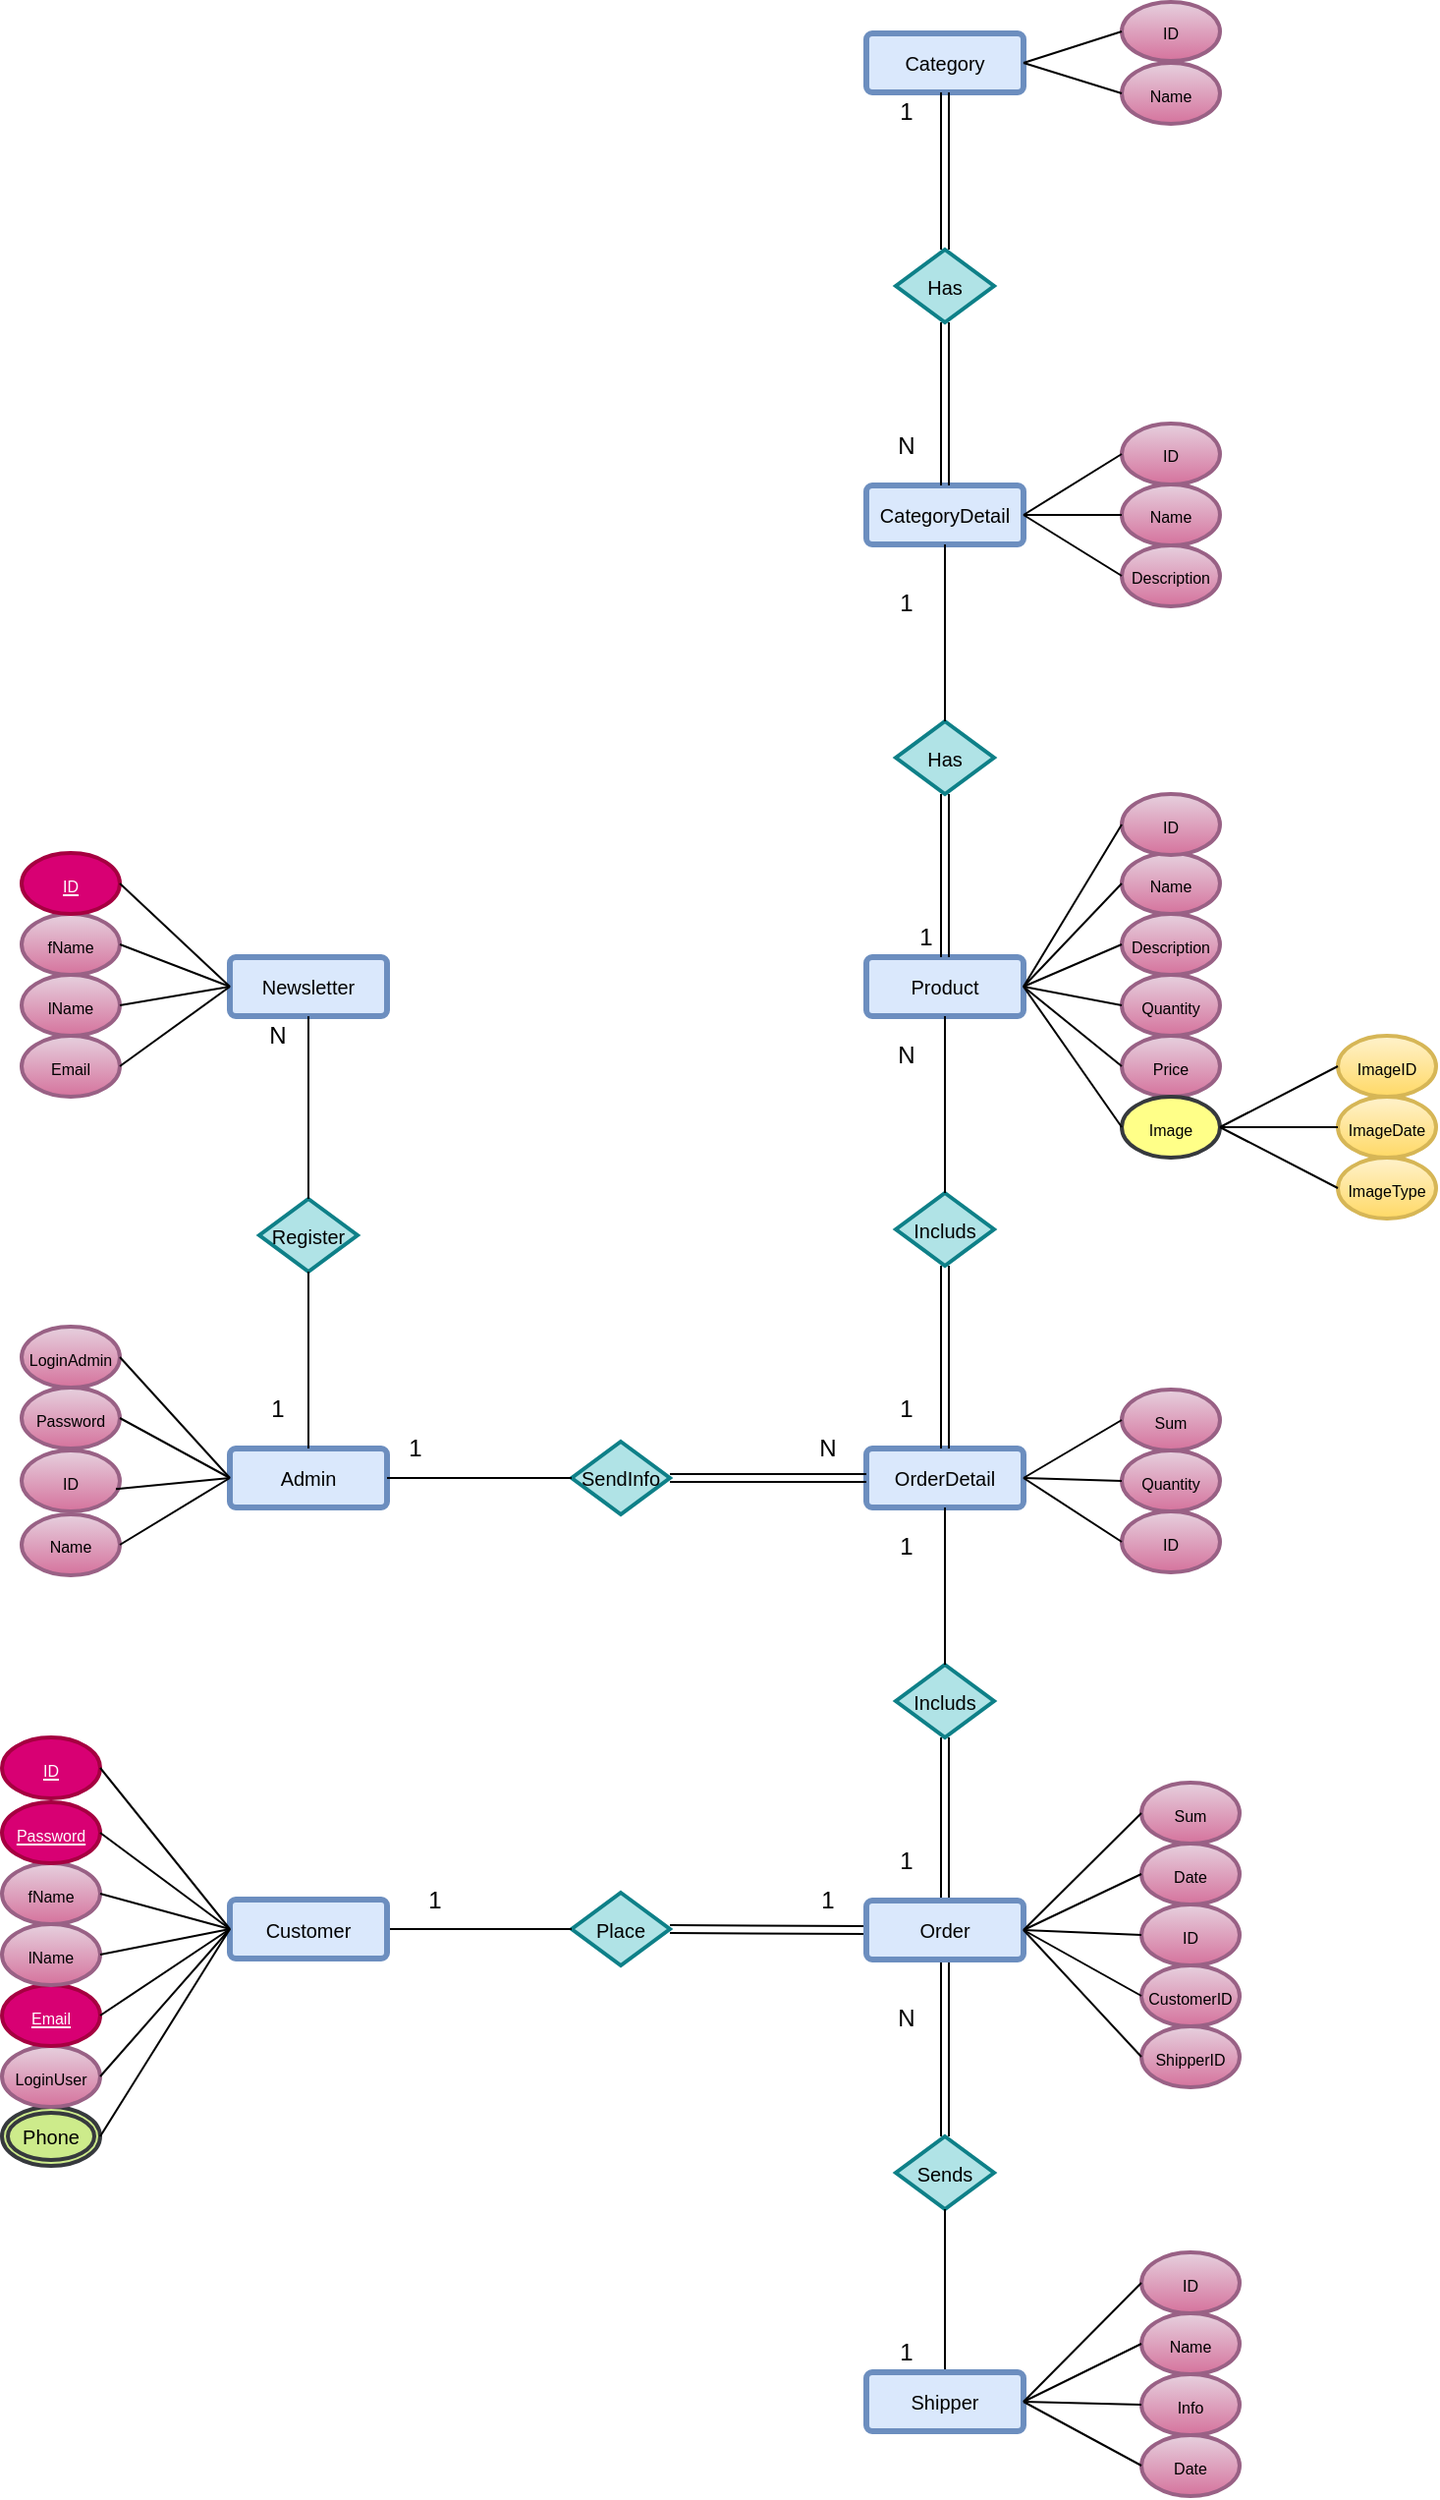 <mxfile version="16.6.3" type="github">
  <diagram id="JLRwizd0aiW14icNrgI5" name="Page-1">
    <mxGraphModel dx="5076" dy="2709" grid="1" gridSize="10" guides="1" tooltips="1" connect="1" arrows="1" fold="1" page="1" pageScale="1" pageWidth="827" pageHeight="1169" math="0" shadow="0">
      <root>
        <mxCell id="0" />
        <mxCell id="1" parent="0" />
        <mxCell id="Sv-xLWwoJivy7uen40IY-1" value="&lt;font style=&quot;font-size: 10px&quot;&gt;CategoryDetail&lt;/font&gt;" style="rounded=1;arcSize=10;whiteSpace=wrap;html=1;align=center;strokeWidth=3;fillColor=#dae8fc;strokeColor=#6c8ebf;" vertex="1" parent="1">
          <mxGeometry x="-1360" y="-520" width="80" height="30" as="geometry" />
        </mxCell>
        <mxCell id="Sv-xLWwoJivy7uen40IY-2" value="&lt;font style=&quot;font-size: 10px&quot;&gt;Includs&lt;/font&gt;" style="rhombus;whiteSpace=wrap;html=1;strokeWidth=2;fillColor=#b0e3e6;strokeColor=#0e8088;" vertex="1" parent="1">
          <mxGeometry x="-1345" y="-160" width="50" height="37" as="geometry" />
        </mxCell>
        <mxCell id="Sv-xLWwoJivy7uen40IY-3" value="&lt;font style=&quot;font-size: 10px&quot;&gt;Has&lt;/font&gt;" style="rhombus;whiteSpace=wrap;html=1;strokeWidth=2;fillColor=#b0e3e6;strokeColor=#0e8088;" vertex="1" parent="1">
          <mxGeometry x="-1345" y="-400" width="50" height="37" as="geometry" />
        </mxCell>
        <mxCell id="Sv-xLWwoJivy7uen40IY-4" value="&lt;font style=&quot;font-size: 10px&quot;&gt;Has&lt;/font&gt;" style="rhombus;whiteSpace=wrap;html=1;strokeWidth=2;fillColor=#b0e3e6;strokeColor=#0e8088;" vertex="1" parent="1">
          <mxGeometry x="-1345" y="-640" width="50" height="37" as="geometry" />
        </mxCell>
        <mxCell id="Sv-xLWwoJivy7uen40IY-5" value="&lt;font style=&quot;font-size: 10px&quot;&gt;Includs&lt;/font&gt;" style="rhombus;whiteSpace=wrap;html=1;strokeWidth=2;fillColor=#b0e3e6;strokeColor=#0e8088;" vertex="1" parent="1">
          <mxGeometry x="-1345" y="80" width="50" height="37" as="geometry" />
        </mxCell>
        <mxCell id="Sv-xLWwoJivy7uen40IY-6" value="&lt;font style=&quot;font-size: 10px&quot;&gt;Sends&lt;/font&gt;" style="rhombus;whiteSpace=wrap;html=1;strokeWidth=2;fillColor=#b0e3e6;strokeColor=#0e8088;" vertex="1" parent="1">
          <mxGeometry x="-1345" y="320" width="50" height="37" as="geometry" />
        </mxCell>
        <mxCell id="Sv-xLWwoJivy7uen40IY-7" value="&lt;font style=&quot;font-size: 8px&quot;&gt;CustomerID&lt;/font&gt;" style="ellipse;whiteSpace=wrap;html=1;fontSize=10;strokeWidth=2;fillColor=#e6d0de;gradientColor=#d5739d;strokeColor=#996185;" vertex="1" parent="1">
          <mxGeometry x="-1220" y="233" width="50" height="31" as="geometry" />
        </mxCell>
        <mxCell id="Sv-xLWwoJivy7uen40IY-8" value="" style="shape=link;html=1;rounded=0;exitX=0.5;exitY=1;exitDx=0;exitDy=0;entryX=0.5;entryY=0;entryDx=0;entryDy=0;" edge="1" parent="1" source="Sv-xLWwoJivy7uen40IY-5" target="Sv-xLWwoJivy7uen40IY-18">
          <mxGeometry width="100" relative="1" as="geometry">
            <mxPoint x="-990" y="300" as="sourcePoint" />
            <mxPoint x="-1170" y="130" as="targetPoint" />
          </mxGeometry>
        </mxCell>
        <mxCell id="Sv-xLWwoJivy7uen40IY-9" value="" style="shape=link;html=1;rounded=0;entryX=0.5;entryY=1;entryDx=0;entryDy=0;exitX=0.5;exitY=0;exitDx=0;exitDy=0;" edge="1" parent="1" source="Sv-xLWwoJivy7uen40IY-6" target="Sv-xLWwoJivy7uen40IY-18">
          <mxGeometry width="100" relative="1" as="geometry">
            <mxPoint x="-1420" y="260" as="sourcePoint" />
            <mxPoint x="-1320" y="563" as="targetPoint" />
          </mxGeometry>
        </mxCell>
        <mxCell id="Sv-xLWwoJivy7uen40IY-10" value="" style="endArrow=none;html=1;rounded=0;exitX=0.5;exitY=1;exitDx=0;exitDy=0;entryX=0.5;entryY=0;entryDx=0;entryDy=0;" edge="1" parent="1" source="Sv-xLWwoJivy7uen40IY-6" target="Sv-xLWwoJivy7uen40IY-19">
          <mxGeometry width="50" height="50" relative="1" as="geometry">
            <mxPoint x="-710" y="530" as="sourcePoint" />
            <mxPoint x="-1430" y="310" as="targetPoint" />
          </mxGeometry>
        </mxCell>
        <mxCell id="Sv-xLWwoJivy7uen40IY-11" value="&lt;font style=&quot;font-size: 10px&quot;&gt;Place&lt;/font&gt;" style="rhombus;whiteSpace=wrap;html=1;strokeWidth=2;fillColor=#b0e3e6;strokeColor=#0e8088;" vertex="1" parent="1">
          <mxGeometry x="-1510" y="196" width="50" height="37" as="geometry" />
        </mxCell>
        <mxCell id="Sv-xLWwoJivy7uen40IY-12" value="" style="shape=link;html=1;rounded=0;entryX=0;entryY=0.5;entryDx=0;entryDy=0;exitX=1;exitY=0.5;exitDx=0;exitDy=0;" edge="1" parent="1" source="Sv-xLWwoJivy7uen40IY-11" target="Sv-xLWwoJivy7uen40IY-18">
          <mxGeometry width="100" relative="1" as="geometry">
            <mxPoint x="-1410" y="543" as="sourcePoint" />
            <mxPoint x="-1370" y="543" as="targetPoint" />
          </mxGeometry>
        </mxCell>
        <mxCell id="Sv-xLWwoJivy7uen40IY-13" value="" style="endArrow=none;html=1;rounded=0;exitX=1;exitY=0.5;exitDx=0;exitDy=0;entryX=0;entryY=0.5;entryDx=0;entryDy=0;" edge="1" parent="1" source="Sv-xLWwoJivy7uen40IY-17" target="Sv-xLWwoJivy7uen40IY-11">
          <mxGeometry width="50" height="50" relative="1" as="geometry">
            <mxPoint x="-1600" y="544.5" as="sourcePoint" />
            <mxPoint x="-1030" y="200" as="targetPoint" />
          </mxGeometry>
        </mxCell>
        <mxCell id="Sv-xLWwoJivy7uen40IY-14" value="&lt;font style=&quot;font-size: 10px&quot;&gt;Phone&lt;/font&gt;" style="ellipse;shape=doubleEllipse;margin=3;whiteSpace=wrap;html=1;align=center;fillColor=#cdeb8b;strokeColor=#36393d;strokeWidth=2;" vertex="1" parent="1">
          <mxGeometry x="-1800" y="305" width="50" height="30" as="geometry" />
        </mxCell>
        <mxCell id="Sv-xLWwoJivy7uen40IY-15" value="&lt;font style=&quot;font-size: 10px&quot;&gt;Category&lt;/font&gt;" style="rounded=1;arcSize=10;whiteSpace=wrap;html=1;align=center;strokeWidth=3;fillColor=#dae8fc;strokeColor=#6c8ebf;" vertex="1" parent="1">
          <mxGeometry x="-1360" y="-750" width="80" height="30" as="geometry" />
        </mxCell>
        <mxCell id="Sv-xLWwoJivy7uen40IY-16" value="&lt;font style=&quot;font-size: 10px&quot;&gt;OrderDetail&lt;/font&gt;" style="rounded=1;arcSize=10;whiteSpace=wrap;html=1;align=center;strokeWidth=3;fillColor=#dae8fc;strokeColor=#6c8ebf;" vertex="1" parent="1">
          <mxGeometry x="-1360" y="-30" width="80" height="30" as="geometry" />
        </mxCell>
        <mxCell id="Sv-xLWwoJivy7uen40IY-17" value="&lt;span style=&quot;font-size: 10px&quot;&gt;Customer&lt;/span&gt;" style="rounded=1;arcSize=10;whiteSpace=wrap;html=1;align=center;strokeWidth=3;fillColor=#dae8fc;strokeColor=#6c8ebf;" vertex="1" parent="1">
          <mxGeometry x="-1684" y="199.5" width="80" height="30" as="geometry" />
        </mxCell>
        <mxCell id="Sv-xLWwoJivy7uen40IY-18" value="&lt;span style=&quot;font-size: 10px&quot;&gt;Order&lt;/span&gt;" style="rounded=1;arcSize=10;whiteSpace=wrap;html=1;align=center;strokeWidth=3;fillColor=#dae8fc;strokeColor=#6c8ebf;" vertex="1" parent="1">
          <mxGeometry x="-1360" y="200" width="80" height="30" as="geometry" />
        </mxCell>
        <mxCell id="Sv-xLWwoJivy7uen40IY-19" value="&lt;span style=&quot;font-size: 10px&quot;&gt;Shipper&lt;/span&gt;" style="rounded=1;arcSize=10;whiteSpace=wrap;html=1;align=center;strokeWidth=3;fillColor=#dae8fc;strokeColor=#6c8ebf;" vertex="1" parent="1">
          <mxGeometry x="-1360" y="440" width="80" height="30" as="geometry" />
        </mxCell>
        <mxCell id="Sv-xLWwoJivy7uen40IY-20" value="&lt;font style=&quot;font-size: 8px&quot;&gt;ID&lt;/font&gt;" style="ellipse;whiteSpace=wrap;html=1;fontSize=10;strokeWidth=2;fillColor=#e6d0de;gradientColor=#d5739d;strokeColor=#996185;" vertex="1" parent="1">
          <mxGeometry x="-1220" y="202" width="50" height="31" as="geometry" />
        </mxCell>
        <mxCell id="Sv-xLWwoJivy7uen40IY-21" value="&lt;font style=&quot;font-size: 8px&quot;&gt;Date&lt;/font&gt;" style="ellipse;whiteSpace=wrap;html=1;fontSize=10;strokeWidth=2;fillColor=#e6d0de;gradientColor=#d5739d;strokeColor=#996185;" vertex="1" parent="1">
          <mxGeometry x="-1220" y="171" width="50" height="31" as="geometry" />
        </mxCell>
        <mxCell id="Sv-xLWwoJivy7uen40IY-22" value="&lt;font style=&quot;font-size: 8px&quot;&gt;ShipperID&lt;/font&gt;" style="ellipse;whiteSpace=wrap;html=1;fontSize=10;strokeWidth=2;fillColor=#e6d0de;gradientColor=#d5739d;strokeColor=#996185;" vertex="1" parent="1">
          <mxGeometry x="-1220" y="264" width="50" height="31" as="geometry" />
        </mxCell>
        <mxCell id="Sv-xLWwoJivy7uen40IY-23" value="&lt;font style=&quot;font-size: 8px&quot;&gt;Sum&lt;/font&gt;" style="ellipse;whiteSpace=wrap;html=1;fontSize=10;strokeWidth=2;fillColor=#e6d0de;gradientColor=#d5739d;strokeColor=#996185;" vertex="1" parent="1">
          <mxGeometry x="-1220" y="140" width="50" height="31" as="geometry" />
        </mxCell>
        <mxCell id="Sv-xLWwoJivy7uen40IY-24" value="&lt;font style=&quot;font-size: 8px&quot;&gt;Quantity&lt;/font&gt;" style="ellipse;whiteSpace=wrap;html=1;fontSize=10;strokeWidth=2;fillColor=#e6d0de;strokeColor=#996185;gradientColor=#d5739d;" vertex="1" parent="1">
          <mxGeometry x="-1230" y="-29" width="50" height="31" as="geometry" />
        </mxCell>
        <mxCell id="Sv-xLWwoJivy7uen40IY-25" value="&lt;font style=&quot;font-size: 8px&quot;&gt;ID&lt;/font&gt;" style="ellipse;whiteSpace=wrap;html=1;fontSize=10;strokeWidth=2;fillColor=#e6d0de;strokeColor=#996185;gradientColor=#d5739d;" vertex="1" parent="1">
          <mxGeometry x="-1230" y="2" width="50" height="31" as="geometry" />
        </mxCell>
        <mxCell id="Sv-xLWwoJivy7uen40IY-26" value="&lt;font style=&quot;font-size: 8px&quot;&gt;Sum&lt;/font&gt;" style="ellipse;whiteSpace=wrap;html=1;fontSize=10;strokeWidth=2;fillColor=#e6d0de;strokeColor=#996185;gradientColor=#d5739d;" vertex="1" parent="1">
          <mxGeometry x="-1230" y="-60" width="50" height="31" as="geometry" />
        </mxCell>
        <mxCell id="Sv-xLWwoJivy7uen40IY-27" value="&lt;font style=&quot;font-size: 8px&quot;&gt;Price&lt;/font&gt;" style="ellipse;whiteSpace=wrap;html=1;fontSize=10;strokeWidth=2;fillColor=#e6d0de;strokeColor=#996185;gradientColor=#d5739d;" vertex="1" parent="1">
          <mxGeometry x="-1230" y="-240" width="50" height="31" as="geometry" />
        </mxCell>
        <mxCell id="Sv-xLWwoJivy7uen40IY-28" value="&lt;font style=&quot;font-size: 8px&quot;&gt;Description&lt;/font&gt;" style="ellipse;whiteSpace=wrap;html=1;fontSize=10;strokeWidth=2;fillColor=#e6d0de;strokeColor=#996185;gradientColor=#d5739d;" vertex="1" parent="1">
          <mxGeometry x="-1230" y="-302" width="50" height="31" as="geometry" />
        </mxCell>
        <mxCell id="Sv-xLWwoJivy7uen40IY-29" value="&lt;font style=&quot;font-size: 8px&quot;&gt;Name&lt;/font&gt;" style="ellipse;whiteSpace=wrap;html=1;fontSize=10;strokeWidth=2;fillColor=#e6d0de;strokeColor=#996185;gradientColor=#d5739d;" vertex="1" parent="1">
          <mxGeometry x="-1230" y="-333" width="50" height="31" as="geometry" />
        </mxCell>
        <mxCell id="Sv-xLWwoJivy7uen40IY-30" value="&lt;font style=&quot;font-size: 8px&quot;&gt;ID&lt;/font&gt;" style="ellipse;whiteSpace=wrap;html=1;fontSize=10;strokeWidth=2;fillColor=#e6d0de;strokeColor=#996185;gradientColor=#d5739d;" vertex="1" parent="1">
          <mxGeometry x="-1230" y="-363" width="50" height="31" as="geometry" />
        </mxCell>
        <mxCell id="Sv-xLWwoJivy7uen40IY-31" value="&lt;font style=&quot;font-size: 8px&quot;&gt;ImageID&lt;/font&gt;" style="ellipse;whiteSpace=wrap;html=1;fontSize=10;strokeWidth=2;fillColor=#fff2cc;gradientColor=#ffd966;strokeColor=#d6b656;" vertex="1" parent="1">
          <mxGeometry x="-1120" y="-240" width="50" height="31" as="geometry" />
        </mxCell>
        <mxCell id="Sv-xLWwoJivy7uen40IY-32" value="&lt;font style=&quot;font-size: 8px&quot;&gt;Quantity&lt;/font&gt;" style="ellipse;whiteSpace=wrap;html=1;fontSize=10;strokeWidth=2;fillColor=#e6d0de;strokeColor=#996185;gradientColor=#d5739d;" vertex="1" parent="1">
          <mxGeometry x="-1230" y="-271" width="50" height="31" as="geometry" />
        </mxCell>
        <mxCell id="Sv-xLWwoJivy7uen40IY-33" value="&lt;font style=&quot;font-size: 8px&quot;&gt;Image&lt;/font&gt;" style="ellipse;whiteSpace=wrap;html=1;fontSize=10;strokeWidth=2;fillColor=#ffff88;strokeColor=#36393d;" vertex="1" parent="1">
          <mxGeometry x="-1230" y="-209" width="50" height="31" as="geometry" />
        </mxCell>
        <mxCell id="Sv-xLWwoJivy7uen40IY-34" value="&lt;font style=&quot;font-size: 8px&quot;&gt;ImageType&lt;/font&gt;" style="ellipse;whiteSpace=wrap;html=1;fontSize=10;strokeWidth=2;fillColor=#fff2cc;gradientColor=#ffd966;strokeColor=#d6b656;" vertex="1" parent="1">
          <mxGeometry x="-1120" y="-178" width="50" height="31" as="geometry" />
        </mxCell>
        <mxCell id="Sv-xLWwoJivy7uen40IY-35" value="&lt;font style=&quot;font-size: 8px&quot;&gt;ImageDate&lt;/font&gt;" style="ellipse;whiteSpace=wrap;html=1;fontSize=10;strokeWidth=2;fillColor=#fff2cc;gradientColor=#ffd966;strokeColor=#d6b656;" vertex="1" parent="1">
          <mxGeometry x="-1120" y="-209" width="50" height="31" as="geometry" />
        </mxCell>
        <mxCell id="Sv-xLWwoJivy7uen40IY-36" value="&lt;font style=&quot;font-size: 8px&quot;&gt;Name&lt;/font&gt;" style="ellipse;whiteSpace=wrap;html=1;fontSize=10;strokeWidth=2;fillColor=#e6d0de;strokeColor=#996185;gradientColor=#d5739d;" vertex="1" parent="1">
          <mxGeometry x="-1230" y="-520.5" width="50" height="31" as="geometry" />
        </mxCell>
        <mxCell id="Sv-xLWwoJivy7uen40IY-37" value="&lt;font style=&quot;font-size: 8px&quot;&gt;Name&lt;/font&gt;" style="ellipse;whiteSpace=wrap;html=1;fontSize=10;strokeWidth=2;fillColor=#e6d0de;strokeColor=#996185;gradientColor=#d5739d;" vertex="1" parent="1">
          <mxGeometry x="-1230" y="-735" width="50" height="31" as="geometry" />
        </mxCell>
        <mxCell id="Sv-xLWwoJivy7uen40IY-38" value="&lt;font style=&quot;font-size: 8px&quot;&gt;ID&lt;/font&gt;" style="ellipse;whiteSpace=wrap;html=1;fontSize=10;strokeWidth=2;fillColor=#e6d0de;strokeColor=#996185;gradientColor=#d5739d;" vertex="1" parent="1">
          <mxGeometry x="-1230" y="-766" width="50" height="30" as="geometry" />
        </mxCell>
        <mxCell id="Sv-xLWwoJivy7uen40IY-39" value="&lt;font style=&quot;font-size: 8px&quot;&gt;Info&lt;/font&gt;" style="ellipse;whiteSpace=wrap;html=1;fontSize=10;strokeWidth=2;fillColor=#e6d0de;gradientColor=#d5739d;strokeColor=#996185;" vertex="1" parent="1">
          <mxGeometry x="-1220" y="441" width="50" height="31" as="geometry" />
        </mxCell>
        <mxCell id="Sv-xLWwoJivy7uen40IY-40" value="&lt;font style=&quot;font-size: 8px&quot;&gt;Name&lt;/font&gt;" style="ellipse;whiteSpace=wrap;html=1;fontSize=10;strokeWidth=2;fillColor=#e6d0de;gradientColor=#d5739d;strokeColor=#996185;" vertex="1" parent="1">
          <mxGeometry x="-1220" y="410" width="50" height="31" as="geometry" />
        </mxCell>
        <mxCell id="Sv-xLWwoJivy7uen40IY-41" value="&lt;font style=&quot;font-size: 8px&quot;&gt;ID&lt;/font&gt;" style="ellipse;whiteSpace=wrap;html=1;fontSize=10;strokeWidth=2;fillColor=#e6d0de;gradientColor=#d5739d;strokeColor=#996185;" vertex="1" parent="1">
          <mxGeometry x="-1220" y="379" width="50" height="31" as="geometry" />
        </mxCell>
        <mxCell id="Sv-xLWwoJivy7uen40IY-42" value="&lt;font style=&quot;font-size: 8px&quot;&gt;LoginUser&lt;/font&gt;" style="ellipse;whiteSpace=wrap;html=1;fontSize=10;strokeWidth=2;fillColor=#e6d0de;gradientColor=#d5739d;strokeColor=#996185;" vertex="1" parent="1">
          <mxGeometry x="-1800" y="274" width="50" height="31" as="geometry" />
        </mxCell>
        <mxCell id="Sv-xLWwoJivy7uen40IY-43" value="&lt;font style=&quot;font-size: 8px&quot;&gt;&lt;u&gt;Email&lt;/u&gt;&lt;/font&gt;" style="ellipse;whiteSpace=wrap;html=1;fontSize=10;strokeWidth=2;fillColor=#d80073;fontColor=#ffffff;strokeColor=#A50040;" vertex="1" parent="1">
          <mxGeometry x="-1800" y="243" width="50" height="31" as="geometry" />
        </mxCell>
        <mxCell id="Sv-xLWwoJivy7uen40IY-44" value="&lt;font style=&quot;font-size: 8px&quot;&gt;lName&lt;/font&gt;" style="ellipse;whiteSpace=wrap;html=1;fontSize=10;strokeWidth=2;fillColor=#e6d0de;gradientColor=#d5739d;strokeColor=#996185;" vertex="1" parent="1">
          <mxGeometry x="-1800" y="212" width="50" height="31" as="geometry" />
        </mxCell>
        <mxCell id="Sv-xLWwoJivy7uen40IY-45" value="&lt;font style=&quot;font-size: 8px&quot;&gt;fName&lt;/font&gt;" style="ellipse;whiteSpace=wrap;html=1;fontSize=10;strokeWidth=2;fillColor=#e6d0de;gradientColor=#d5739d;strokeColor=#996185;" vertex="1" parent="1">
          <mxGeometry x="-1800" y="181" width="50" height="31" as="geometry" />
        </mxCell>
        <mxCell id="Sv-xLWwoJivy7uen40IY-46" value="&lt;font style=&quot;font-size: 8px&quot;&gt;&lt;u&gt;Password&lt;/u&gt;&lt;/font&gt;" style="ellipse;whiteSpace=wrap;html=1;fontSize=10;strokeWidth=2;fillColor=#d80073;fontColor=#ffffff;strokeColor=#A50040;" vertex="1" parent="1">
          <mxGeometry x="-1800" y="150" width="50" height="31" as="geometry" />
        </mxCell>
        <mxCell id="Sv-xLWwoJivy7uen40IY-47" value="&lt;font style=&quot;font-size: 8px&quot;&gt;&lt;u&gt;ID&lt;/u&gt;&lt;/font&gt;" style="ellipse;whiteSpace=wrap;html=1;fontSize=10;strokeWidth=2;fillColor=#d80073;fontColor=#ffffff;strokeColor=#A50040;" vertex="1" parent="1">
          <mxGeometry x="-1800" y="117" width="50" height="31" as="geometry" />
        </mxCell>
        <mxCell id="Sv-xLWwoJivy7uen40IY-48" value="&lt;font style=&quot;font-size: 8px&quot;&gt;Date&lt;/font&gt;" style="ellipse;whiteSpace=wrap;html=1;fontSize=10;strokeWidth=2;fillColor=#e6d0de;gradientColor=#d5739d;strokeColor=#996185;" vertex="1" parent="1">
          <mxGeometry x="-1220" y="472" width="50" height="31" as="geometry" />
        </mxCell>
        <mxCell id="Sv-xLWwoJivy7uen40IY-49" value="&lt;font style=&quot;font-size: 8px&quot;&gt;ID&lt;/font&gt;" style="ellipse;whiteSpace=wrap;html=1;fontSize=10;strokeWidth=2;fillColor=#e6d0de;strokeColor=#996185;gradientColor=#d5739d;" vertex="1" parent="1">
          <mxGeometry x="-1230" y="-551.5" width="50" height="31" as="geometry" />
        </mxCell>
        <mxCell id="Sv-xLWwoJivy7uen40IY-50" value="&lt;font style=&quot;font-size: 8px&quot;&gt;Description&lt;/font&gt;" style="ellipse;whiteSpace=wrap;html=1;fontSize=10;strokeWidth=2;fillColor=#e6d0de;strokeColor=#996185;gradientColor=#d5739d;" vertex="1" parent="1">
          <mxGeometry x="-1230" y="-489.5" width="50" height="31" as="geometry" />
        </mxCell>
        <mxCell id="Sv-xLWwoJivy7uen40IY-51" value="&lt;font style=&quot;font-size: 10px&quot;&gt;Product&lt;/font&gt;" style="rounded=1;arcSize=10;whiteSpace=wrap;html=1;align=center;strokeWidth=3;fillColor=#dae8fc;strokeColor=#6c8ebf;" vertex="1" parent="1">
          <mxGeometry x="-1360" y="-280" width="80" height="30" as="geometry" />
        </mxCell>
        <mxCell id="Sv-xLWwoJivy7uen40IY-52" value="" style="shape=link;html=1;rounded=0;fontSize=10;entryX=0.5;entryY=1;entryDx=0;entryDy=0;exitX=0.5;exitY=0;exitDx=0;exitDy=0;" edge="1" parent="1" source="Sv-xLWwoJivy7uen40IY-4" target="Sv-xLWwoJivy7uen40IY-15">
          <mxGeometry width="100" relative="1" as="geometry">
            <mxPoint x="-1510" y="-610" as="sourcePoint" />
            <mxPoint x="-1410" y="-610" as="targetPoint" />
          </mxGeometry>
        </mxCell>
        <mxCell id="Sv-xLWwoJivy7uen40IY-53" value="" style="shape=link;html=1;rounded=0;fontSize=10;entryX=0.5;entryY=1;entryDx=0;entryDy=0;exitX=0.5;exitY=0;exitDx=0;exitDy=0;" edge="1" parent="1" source="Sv-xLWwoJivy7uen40IY-1" target="Sv-xLWwoJivy7uen40IY-4">
          <mxGeometry width="100" relative="1" as="geometry">
            <mxPoint x="-1510" y="-610" as="sourcePoint" />
            <mxPoint x="-1410" y="-610" as="targetPoint" />
          </mxGeometry>
        </mxCell>
        <mxCell id="Sv-xLWwoJivy7uen40IY-54" value="" style="endArrow=none;html=1;rounded=0;fontSize=10;entryX=0.5;entryY=1;entryDx=0;entryDy=0;exitX=0.5;exitY=0;exitDx=0;exitDy=0;" edge="1" parent="1" source="Sv-xLWwoJivy7uen40IY-3" target="Sv-xLWwoJivy7uen40IY-1">
          <mxGeometry width="50" height="50" relative="1" as="geometry">
            <mxPoint x="-1480" y="-290" as="sourcePoint" />
            <mxPoint x="-1430" y="-340" as="targetPoint" />
          </mxGeometry>
        </mxCell>
        <mxCell id="Sv-xLWwoJivy7uen40IY-55" value="" style="shape=link;html=1;rounded=0;fontSize=10;entryX=0.5;entryY=1;entryDx=0;entryDy=0;exitX=0.5;exitY=0;exitDx=0;exitDy=0;" edge="1" parent="1" source="Sv-xLWwoJivy7uen40IY-51" target="Sv-xLWwoJivy7uen40IY-3">
          <mxGeometry width="100" relative="1" as="geometry">
            <mxPoint x="-1490" y="-339" as="sourcePoint" />
            <mxPoint x="-1390" y="-339" as="targetPoint" />
          </mxGeometry>
        </mxCell>
        <mxCell id="Sv-xLWwoJivy7uen40IY-56" value="" style="endArrow=none;html=1;rounded=0;fontSize=10;entryX=0.5;entryY=1;entryDx=0;entryDy=0;exitX=0.5;exitY=0;exitDx=0;exitDy=0;" edge="1" parent="1" source="Sv-xLWwoJivy7uen40IY-2" target="Sv-xLWwoJivy7uen40IY-51">
          <mxGeometry width="50" height="50" relative="1" as="geometry">
            <mxPoint x="-1480" y="-70" as="sourcePoint" />
            <mxPoint x="-1430" y="-120" as="targetPoint" />
          </mxGeometry>
        </mxCell>
        <mxCell id="Sv-xLWwoJivy7uen40IY-57" value="" style="shape=link;html=1;rounded=0;fontSize=10;entryX=0.5;entryY=1;entryDx=0;entryDy=0;exitX=0.5;exitY=0;exitDx=0;exitDy=0;" edge="1" parent="1" source="Sv-xLWwoJivy7uen40IY-16" target="Sv-xLWwoJivy7uen40IY-2">
          <mxGeometry width="100" relative="1" as="geometry">
            <mxPoint x="-1510" y="40" as="sourcePoint" />
            <mxPoint x="-1410" y="40" as="targetPoint" />
          </mxGeometry>
        </mxCell>
        <mxCell id="Sv-xLWwoJivy7uen40IY-58" value="" style="endArrow=none;html=1;rounded=0;fontSize=10;entryX=0.5;entryY=1;entryDx=0;entryDy=0;exitX=0.5;exitY=0;exitDx=0;exitDy=0;" edge="1" parent="1" source="Sv-xLWwoJivy7uen40IY-5" target="Sv-xLWwoJivy7uen40IY-16">
          <mxGeometry width="50" height="50" relative="1" as="geometry">
            <mxPoint x="-1480" y="70" as="sourcePoint" />
            <mxPoint x="-1430" y="20" as="targetPoint" />
          </mxGeometry>
        </mxCell>
        <mxCell id="Sv-xLWwoJivy7uen40IY-59" value="&lt;span style=&quot;font-size: 10px&quot;&gt;SendInfo&lt;/span&gt;" style="rhombus;whiteSpace=wrap;html=1;strokeWidth=2;fillColor=#b0e3e6;strokeColor=#0e8088;" vertex="1" parent="1">
          <mxGeometry x="-1510" y="-33.5" width="50" height="37" as="geometry" />
        </mxCell>
        <mxCell id="Sv-xLWwoJivy7uen40IY-60" value="&lt;font style=&quot;font-size: 10px&quot;&gt;Register&lt;/font&gt;" style="rhombus;whiteSpace=wrap;html=1;strokeWidth=2;fillColor=#b0e3e6;strokeColor=#0e8088;" vertex="1" parent="1">
          <mxGeometry x="-1669" y="-157" width="50" height="37" as="geometry" />
        </mxCell>
        <mxCell id="Sv-xLWwoJivy7uen40IY-61" value="&lt;font style=&quot;font-size: 10px&quot;&gt;Newsletter&lt;/font&gt;" style="rounded=1;arcSize=10;whiteSpace=wrap;html=1;align=center;strokeWidth=3;fillColor=#dae8fc;strokeColor=#6c8ebf;" vertex="1" parent="1">
          <mxGeometry x="-1684" y="-280" width="80" height="30" as="geometry" />
        </mxCell>
        <mxCell id="Sv-xLWwoJivy7uen40IY-62" value="&lt;span style=&quot;font-size: 10px&quot;&gt;Admin&lt;/span&gt;" style="rounded=1;arcSize=10;whiteSpace=wrap;html=1;align=center;strokeWidth=3;fillColor=#dae8fc;strokeColor=#6c8ebf;" vertex="1" parent="1">
          <mxGeometry x="-1684" y="-30" width="80" height="30" as="geometry" />
        </mxCell>
        <mxCell id="Sv-xLWwoJivy7uen40IY-63" value="&lt;font style=&quot;font-size: 8px&quot;&gt;fName&lt;/font&gt;" style="ellipse;whiteSpace=wrap;html=1;fontSize=10;strokeWidth=2;fillColor=#e6d0de;gradientColor=#d5739d;strokeColor=#996185;" vertex="1" parent="1">
          <mxGeometry x="-1790" y="-302" width="50" height="31" as="geometry" />
        </mxCell>
        <mxCell id="Sv-xLWwoJivy7uen40IY-64" value="&lt;font style=&quot;font-size: 8px&quot;&gt;lName&lt;/font&gt;" style="ellipse;whiteSpace=wrap;html=1;fontSize=10;strokeWidth=2;fillColor=#e6d0de;gradientColor=#d5739d;strokeColor=#996185;" vertex="1" parent="1">
          <mxGeometry x="-1790" y="-271" width="50" height="31" as="geometry" />
        </mxCell>
        <mxCell id="Sv-xLWwoJivy7uen40IY-65" value="&lt;font style=&quot;font-size: 8px&quot;&gt;Email&lt;/font&gt;" style="ellipse;whiteSpace=wrap;html=1;fontSize=10;strokeWidth=2;fillColor=#e6d0de;gradientColor=#d5739d;strokeColor=#996185;" vertex="1" parent="1">
          <mxGeometry x="-1790" y="-240" width="50" height="31" as="geometry" />
        </mxCell>
        <mxCell id="Sv-xLWwoJivy7uen40IY-66" value="&lt;font style=&quot;font-size: 8px&quot;&gt;LoginAdmin&lt;/font&gt;" style="ellipse;whiteSpace=wrap;html=1;fontSize=10;strokeWidth=2;fillColor=#e6d0de;gradientColor=#d5739d;strokeColor=#996185;" vertex="1" parent="1">
          <mxGeometry x="-1790" y="-92" width="50" height="31" as="geometry" />
        </mxCell>
        <mxCell id="Sv-xLWwoJivy7uen40IY-67" value="&lt;font style=&quot;font-size: 8px&quot;&gt;Password&lt;/font&gt;" style="ellipse;whiteSpace=wrap;html=1;fontSize=10;strokeWidth=2;fillColor=#e6d0de;gradientColor=#d5739d;strokeColor=#996185;" vertex="1" parent="1">
          <mxGeometry x="-1790" y="-61" width="50" height="31" as="geometry" />
        </mxCell>
        <mxCell id="Sv-xLWwoJivy7uen40IY-68" value="&lt;font style=&quot;font-size: 8px&quot;&gt;ID&lt;/font&gt;" style="ellipse;whiteSpace=wrap;html=1;fontSize=10;strokeWidth=2;fillColor=#e6d0de;gradientColor=#d5739d;strokeColor=#996185;" vertex="1" parent="1">
          <mxGeometry x="-1790" y="-29" width="50" height="31" as="geometry" />
        </mxCell>
        <mxCell id="Sv-xLWwoJivy7uen40IY-69" value="&lt;font style=&quot;font-size: 8px&quot;&gt;Name&lt;/font&gt;" style="ellipse;whiteSpace=wrap;html=1;fontSize=10;strokeWidth=2;fillColor=#e6d0de;gradientColor=#d5739d;strokeColor=#996185;" vertex="1" parent="1">
          <mxGeometry x="-1790" y="3.5" width="50" height="31" as="geometry" />
        </mxCell>
        <mxCell id="Sv-xLWwoJivy7uen40IY-70" value="" style="shape=link;html=1;rounded=0;fontSize=10;exitX=1;exitY=0.5;exitDx=0;exitDy=0;entryX=0;entryY=0.5;entryDx=0;entryDy=0;" edge="1" parent="1" source="Sv-xLWwoJivy7uen40IY-59" target="Sv-xLWwoJivy7uen40IY-16">
          <mxGeometry width="100" relative="1" as="geometry">
            <mxPoint x="-1460" y="20" as="sourcePoint" />
            <mxPoint x="-1360" y="20" as="targetPoint" />
          </mxGeometry>
        </mxCell>
        <mxCell id="Sv-xLWwoJivy7uen40IY-71" value="" style="endArrow=none;html=1;rounded=0;fontSize=10;exitX=1;exitY=0.5;exitDx=0;exitDy=0;entryX=0;entryY=0.5;entryDx=0;entryDy=0;" edge="1" parent="1" source="Sv-xLWwoJivy7uen40IY-62" target="Sv-xLWwoJivy7uen40IY-59">
          <mxGeometry width="50" height="50" relative="1" as="geometry">
            <mxPoint x="-1440" y="40" as="sourcePoint" />
            <mxPoint x="-1390" y="-10" as="targetPoint" />
          </mxGeometry>
        </mxCell>
        <mxCell id="Sv-xLWwoJivy7uen40IY-72" value="" style="endArrow=none;html=1;rounded=0;fontSize=10;exitX=0.5;exitY=1;exitDx=0;exitDy=0;entryX=0.5;entryY=0;entryDx=0;entryDy=0;" edge="1" parent="1" source="Sv-xLWwoJivy7uen40IY-60" target="Sv-xLWwoJivy7uen40IY-62">
          <mxGeometry width="50" height="50" relative="1" as="geometry">
            <mxPoint x="-1440" y="40" as="sourcePoint" />
            <mxPoint x="-1390" y="-10" as="targetPoint" />
          </mxGeometry>
        </mxCell>
        <mxCell id="Sv-xLWwoJivy7uen40IY-73" value="" style="endArrow=none;html=1;rounded=0;fontSize=10;entryX=0.5;entryY=1;entryDx=0;entryDy=0;exitX=0.5;exitY=0;exitDx=0;exitDy=0;" edge="1" parent="1" source="Sv-xLWwoJivy7uen40IY-60" target="Sv-xLWwoJivy7uen40IY-61">
          <mxGeometry width="50" height="50" relative="1" as="geometry">
            <mxPoint x="-1440" y="40" as="sourcePoint" />
            <mxPoint x="-1390" y="-10" as="targetPoint" />
          </mxGeometry>
        </mxCell>
        <mxCell id="Sv-xLWwoJivy7uen40IY-74" value="&lt;font style=&quot;font-size: 8px&quot;&gt;&lt;u&gt;ID&lt;/u&gt;&lt;/font&gt;" style="ellipse;whiteSpace=wrap;html=1;fontSize=10;strokeWidth=2;fillColor=#d80073;strokeColor=#A50040;fontColor=#ffffff;" vertex="1" parent="1">
          <mxGeometry x="-1790" y="-333" width="50" height="31" as="geometry" />
        </mxCell>
        <mxCell id="Sv-xLWwoJivy7uen40IY-75" value="" style="endArrow=none;html=1;rounded=0;fontSize=10;entryX=1;entryY=0.5;entryDx=0;entryDy=0;exitX=0;exitY=0.5;exitDx=0;exitDy=0;" edge="1" parent="1" source="Sv-xLWwoJivy7uen40IY-38" target="Sv-xLWwoJivy7uen40IY-15">
          <mxGeometry width="50" height="50" relative="1" as="geometry">
            <mxPoint x="-1330" y="-500" as="sourcePoint" />
            <mxPoint x="-1280" y="-550" as="targetPoint" />
          </mxGeometry>
        </mxCell>
        <mxCell id="Sv-xLWwoJivy7uen40IY-76" value="" style="endArrow=none;html=1;rounded=0;fontSize=10;entryX=0;entryY=0.5;entryDx=0;entryDy=0;exitX=1;exitY=0.5;exitDx=0;exitDy=0;" edge="1" parent="1" source="Sv-xLWwoJivy7uen40IY-15" target="Sv-xLWwoJivy7uen40IY-37">
          <mxGeometry width="50" height="50" relative="1" as="geometry">
            <mxPoint x="-1290" y="-670" as="sourcePoint" />
            <mxPoint x="-1280" y="-550" as="targetPoint" />
          </mxGeometry>
        </mxCell>
        <mxCell id="Sv-xLWwoJivy7uen40IY-77" value="" style="endArrow=none;html=1;rounded=0;fontSize=10;exitX=1;exitY=0.5;exitDx=0;exitDy=0;entryX=0;entryY=0.5;entryDx=0;entryDy=0;" edge="1" parent="1" source="Sv-xLWwoJivy7uen40IY-1" target="Sv-xLWwoJivy7uen40IY-49">
          <mxGeometry width="50" height="50" relative="1" as="geometry">
            <mxPoint x="-1280" y="-590" as="sourcePoint" />
            <mxPoint x="-1230" y="-640" as="targetPoint" />
          </mxGeometry>
        </mxCell>
        <mxCell id="Sv-xLWwoJivy7uen40IY-78" value="" style="endArrow=none;html=1;rounded=0;fontSize=10;exitX=1;exitY=0.5;exitDx=0;exitDy=0;entryX=0;entryY=0.5;entryDx=0;entryDy=0;" edge="1" parent="1" source="Sv-xLWwoJivy7uen40IY-1" target="Sv-xLWwoJivy7uen40IY-36">
          <mxGeometry width="50" height="50" relative="1" as="geometry">
            <mxPoint x="-1280" y="-590" as="sourcePoint" />
            <mxPoint x="-1230" y="-640" as="targetPoint" />
          </mxGeometry>
        </mxCell>
        <mxCell id="Sv-xLWwoJivy7uen40IY-79" value="" style="endArrow=none;html=1;rounded=0;fontSize=10;exitX=1;exitY=0.5;exitDx=0;exitDy=0;entryX=0;entryY=0.5;entryDx=0;entryDy=0;" edge="1" parent="1" source="Sv-xLWwoJivy7uen40IY-1" target="Sv-xLWwoJivy7uen40IY-50">
          <mxGeometry width="50" height="50" relative="1" as="geometry">
            <mxPoint x="-1280" y="-590" as="sourcePoint" />
            <mxPoint x="-1230" y="-640" as="targetPoint" />
          </mxGeometry>
        </mxCell>
        <mxCell id="Sv-xLWwoJivy7uen40IY-80" value="" style="endArrow=none;html=1;rounded=0;fontSize=10;exitX=1;exitY=0.5;exitDx=0;exitDy=0;entryX=0;entryY=0.5;entryDx=0;entryDy=0;" edge="1" parent="1" source="Sv-xLWwoJivy7uen40IY-51" target="Sv-xLWwoJivy7uen40IY-28">
          <mxGeometry width="50" height="50" relative="1" as="geometry">
            <mxPoint x="-1280" y="-250" as="sourcePoint" />
            <mxPoint x="-1230" y="-300" as="targetPoint" />
          </mxGeometry>
        </mxCell>
        <mxCell id="Sv-xLWwoJivy7uen40IY-81" value="" style="endArrow=none;html=1;rounded=0;fontSize=10;exitX=1;exitY=0.5;exitDx=0;exitDy=0;entryX=0;entryY=0.5;entryDx=0;entryDy=0;" edge="1" parent="1" source="Sv-xLWwoJivy7uen40IY-51" target="Sv-xLWwoJivy7uen40IY-29">
          <mxGeometry width="50" height="50" relative="1" as="geometry">
            <mxPoint x="-1280" y="-250" as="sourcePoint" />
            <mxPoint x="-1230" y="-300" as="targetPoint" />
          </mxGeometry>
        </mxCell>
        <mxCell id="Sv-xLWwoJivy7uen40IY-82" value="" style="endArrow=none;html=1;rounded=0;fontSize=10;exitX=1;exitY=0.5;exitDx=0;exitDy=0;entryX=0;entryY=0.5;entryDx=0;entryDy=0;" edge="1" parent="1" source="Sv-xLWwoJivy7uen40IY-51" target="Sv-xLWwoJivy7uen40IY-30">
          <mxGeometry width="50" height="50" relative="1" as="geometry">
            <mxPoint x="-1280" y="-250" as="sourcePoint" />
            <mxPoint x="-1230" y="-300" as="targetPoint" />
          </mxGeometry>
        </mxCell>
        <mxCell id="Sv-xLWwoJivy7uen40IY-83" value="" style="endArrow=none;html=1;rounded=0;fontSize=10;exitX=0;exitY=0.5;exitDx=0;exitDy=0;entryX=1;entryY=0.5;entryDx=0;entryDy=0;" edge="1" parent="1" source="Sv-xLWwoJivy7uen40IY-33" target="Sv-xLWwoJivy7uen40IY-51">
          <mxGeometry width="50" height="50" relative="1" as="geometry">
            <mxPoint x="-1280" y="-250" as="sourcePoint" />
            <mxPoint x="-1230" y="-300" as="targetPoint" />
          </mxGeometry>
        </mxCell>
        <mxCell id="Sv-xLWwoJivy7uen40IY-84" value="" style="endArrow=none;html=1;rounded=0;fontSize=10;exitX=1;exitY=0.5;exitDx=0;exitDy=0;entryX=0;entryY=0.5;entryDx=0;entryDy=0;" edge="1" parent="1" source="Sv-xLWwoJivy7uen40IY-51" target="Sv-xLWwoJivy7uen40IY-32">
          <mxGeometry width="50" height="50" relative="1" as="geometry">
            <mxPoint x="-1280" y="-250" as="sourcePoint" />
            <mxPoint x="-1230" y="-300" as="targetPoint" />
          </mxGeometry>
        </mxCell>
        <mxCell id="Sv-xLWwoJivy7uen40IY-85" value="" style="endArrow=none;html=1;rounded=0;fontSize=10;exitX=1;exitY=0.5;exitDx=0;exitDy=0;entryX=0;entryY=0.5;entryDx=0;entryDy=0;" edge="1" parent="1" source="Sv-xLWwoJivy7uen40IY-51" target="Sv-xLWwoJivy7uen40IY-27">
          <mxGeometry width="50" height="50" relative="1" as="geometry">
            <mxPoint x="-1280" y="-250" as="sourcePoint" />
            <mxPoint x="-1230" y="-300" as="targetPoint" />
          </mxGeometry>
        </mxCell>
        <mxCell id="Sv-xLWwoJivy7uen40IY-86" value="" style="endArrow=none;html=1;rounded=0;fontSize=10;exitX=0;exitY=0.5;exitDx=0;exitDy=0;entryX=1;entryY=0.5;entryDx=0;entryDy=0;" edge="1" parent="1" source="Sv-xLWwoJivy7uen40IY-31" target="Sv-xLWwoJivy7uen40IY-33">
          <mxGeometry width="50" height="50" relative="1" as="geometry">
            <mxPoint x="-1280" y="-250" as="sourcePoint" />
            <mxPoint x="-1230" y="-300" as="targetPoint" />
          </mxGeometry>
        </mxCell>
        <mxCell id="Sv-xLWwoJivy7uen40IY-87" value="" style="endArrow=none;html=1;rounded=0;fontSize=10;exitX=0;exitY=0.5;exitDx=0;exitDy=0;entryX=1;entryY=0.5;entryDx=0;entryDy=0;" edge="1" parent="1" source="Sv-xLWwoJivy7uen40IY-34" target="Sv-xLWwoJivy7uen40IY-33">
          <mxGeometry width="50" height="50" relative="1" as="geometry">
            <mxPoint x="-1280" y="-250" as="sourcePoint" />
            <mxPoint x="-1230" y="-300" as="targetPoint" />
          </mxGeometry>
        </mxCell>
        <mxCell id="Sv-xLWwoJivy7uen40IY-88" value="" style="endArrow=none;html=1;rounded=0;fontSize=10;exitX=0;exitY=0.5;exitDx=0;exitDy=0;entryX=1;entryY=0.5;entryDx=0;entryDy=0;" edge="1" parent="1" source="Sv-xLWwoJivy7uen40IY-35" target="Sv-xLWwoJivy7uen40IY-33">
          <mxGeometry width="50" height="50" relative="1" as="geometry">
            <mxPoint x="-1280" y="-250" as="sourcePoint" />
            <mxPoint x="-1230" y="-300" as="targetPoint" />
          </mxGeometry>
        </mxCell>
        <mxCell id="Sv-xLWwoJivy7uen40IY-89" value="" style="endArrow=none;html=1;rounded=0;fontSize=10;exitX=1;exitY=0.5;exitDx=0;exitDy=0;entryX=0;entryY=0.5;entryDx=0;entryDy=0;" edge="1" parent="1" source="Sv-xLWwoJivy7uen40IY-16" target="Sv-xLWwoJivy7uen40IY-24">
          <mxGeometry width="50" height="50" relative="1" as="geometry">
            <mxPoint x="-1280" y="-60" as="sourcePoint" />
            <mxPoint x="-1230" y="-110" as="targetPoint" />
          </mxGeometry>
        </mxCell>
        <mxCell id="Sv-xLWwoJivy7uen40IY-90" value="" style="endArrow=none;html=1;rounded=0;fontSize=10;exitX=1;exitY=0.5;exitDx=0;exitDy=0;entryX=0;entryY=0.5;entryDx=0;entryDy=0;" edge="1" parent="1" source="Sv-xLWwoJivy7uen40IY-16" target="Sv-xLWwoJivy7uen40IY-26">
          <mxGeometry width="50" height="50" relative="1" as="geometry">
            <mxPoint x="-1280" y="-60" as="sourcePoint" />
            <mxPoint x="-1230" y="-110" as="targetPoint" />
          </mxGeometry>
        </mxCell>
        <mxCell id="Sv-xLWwoJivy7uen40IY-91" value="" style="endArrow=none;html=1;rounded=0;fontSize=10;exitX=1;exitY=0.5;exitDx=0;exitDy=0;entryX=0;entryY=0.5;entryDx=0;entryDy=0;" edge="1" parent="1" source="Sv-xLWwoJivy7uen40IY-16" target="Sv-xLWwoJivy7uen40IY-25">
          <mxGeometry width="50" height="50" relative="1" as="geometry">
            <mxPoint x="-1280" y="-60" as="sourcePoint" />
            <mxPoint x="-1230" y="-110" as="targetPoint" />
          </mxGeometry>
        </mxCell>
        <mxCell id="Sv-xLWwoJivy7uen40IY-92" value="" style="endArrow=none;html=1;rounded=0;fontSize=10;exitX=1;exitY=0.5;exitDx=0;exitDy=0;entryX=0;entryY=0.5;entryDx=0;entryDy=0;" edge="1" parent="1" source="Sv-xLWwoJivy7uen40IY-18" target="Sv-xLWwoJivy7uen40IY-23">
          <mxGeometry width="50" height="50" relative="1" as="geometry">
            <mxPoint x="-1280" y="170" as="sourcePoint" />
            <mxPoint x="-1230" y="120" as="targetPoint" />
          </mxGeometry>
        </mxCell>
        <mxCell id="Sv-xLWwoJivy7uen40IY-93" value="" style="endArrow=none;html=1;rounded=0;fontSize=10;exitX=1;exitY=0.5;exitDx=0;exitDy=0;entryX=0;entryY=0.5;entryDx=0;entryDy=0;" edge="1" parent="1" source="Sv-xLWwoJivy7uen40IY-18" target="Sv-xLWwoJivy7uen40IY-21">
          <mxGeometry width="50" height="50" relative="1" as="geometry">
            <mxPoint x="-1280" y="170" as="sourcePoint" />
            <mxPoint x="-1230" y="120" as="targetPoint" />
          </mxGeometry>
        </mxCell>
        <mxCell id="Sv-xLWwoJivy7uen40IY-94" value="" style="endArrow=none;html=1;rounded=0;fontSize=10;exitX=1;exitY=0.5;exitDx=0;exitDy=0;entryX=0;entryY=0.5;entryDx=0;entryDy=0;" edge="1" parent="1" source="Sv-xLWwoJivy7uen40IY-18" target="Sv-xLWwoJivy7uen40IY-20">
          <mxGeometry width="50" height="50" relative="1" as="geometry">
            <mxPoint x="-1260" y="167" as="sourcePoint" />
            <mxPoint x="-1210" y="117" as="targetPoint" />
          </mxGeometry>
        </mxCell>
        <mxCell id="Sv-xLWwoJivy7uen40IY-95" value="" style="endArrow=none;html=1;rounded=0;fontSize=10;exitX=1;exitY=0.5;exitDx=0;exitDy=0;entryX=0;entryY=0.5;entryDx=0;entryDy=0;" edge="1" parent="1" source="Sv-xLWwoJivy7uen40IY-18" target="Sv-xLWwoJivy7uen40IY-7">
          <mxGeometry width="50" height="50" relative="1" as="geometry">
            <mxPoint x="-1270" y="181" as="sourcePoint" />
            <mxPoint x="-1220" y="131" as="targetPoint" />
          </mxGeometry>
        </mxCell>
        <mxCell id="Sv-xLWwoJivy7uen40IY-96" value="" style="endArrow=none;html=1;rounded=0;fontSize=10;exitX=1;exitY=0.5;exitDx=0;exitDy=0;entryX=0;entryY=0.5;entryDx=0;entryDy=0;" edge="1" parent="1" source="Sv-xLWwoJivy7uen40IY-18" target="Sv-xLWwoJivy7uen40IY-22">
          <mxGeometry width="50" height="50" relative="1" as="geometry">
            <mxPoint x="-1280" y="170" as="sourcePoint" />
            <mxPoint x="-1230" y="120" as="targetPoint" />
          </mxGeometry>
        </mxCell>
        <mxCell id="Sv-xLWwoJivy7uen40IY-97" value="" style="endArrow=none;html=1;rounded=0;fontSize=10;exitX=1;exitY=0.5;exitDx=0;exitDy=0;entryX=0;entryY=0.5;entryDx=0;entryDy=0;" edge="1" parent="1" source="Sv-xLWwoJivy7uen40IY-19" target="Sv-xLWwoJivy7uen40IY-41">
          <mxGeometry width="50" height="50" relative="1" as="geometry">
            <mxPoint x="-1280" y="430" as="sourcePoint" />
            <mxPoint x="-1230" y="380" as="targetPoint" />
          </mxGeometry>
        </mxCell>
        <mxCell id="Sv-xLWwoJivy7uen40IY-98" value="" style="endArrow=none;html=1;rounded=0;fontSize=10;exitX=1;exitY=0.5;exitDx=0;exitDy=0;entryX=0;entryY=0.5;entryDx=0;entryDy=0;" edge="1" parent="1" source="Sv-xLWwoJivy7uen40IY-19" target="Sv-xLWwoJivy7uen40IY-40">
          <mxGeometry width="50" height="50" relative="1" as="geometry">
            <mxPoint x="-1280" y="430" as="sourcePoint" />
            <mxPoint x="-1230" y="380" as="targetPoint" />
          </mxGeometry>
        </mxCell>
        <mxCell id="Sv-xLWwoJivy7uen40IY-99" value="" style="endArrow=none;html=1;rounded=0;fontSize=10;exitX=1;exitY=0.5;exitDx=0;exitDy=0;entryX=0;entryY=0.5;entryDx=0;entryDy=0;" edge="1" parent="1" source="Sv-xLWwoJivy7uen40IY-19" target="Sv-xLWwoJivy7uen40IY-39">
          <mxGeometry width="50" height="50" relative="1" as="geometry">
            <mxPoint x="-1280" y="430" as="sourcePoint" />
            <mxPoint x="-1230" y="380" as="targetPoint" />
          </mxGeometry>
        </mxCell>
        <mxCell id="Sv-xLWwoJivy7uen40IY-100" value="" style="endArrow=none;html=1;rounded=0;fontSize=10;exitX=1;exitY=0.5;exitDx=0;exitDy=0;entryX=0;entryY=0.5;entryDx=0;entryDy=0;" edge="1" parent="1" source="Sv-xLWwoJivy7uen40IY-19" target="Sv-xLWwoJivy7uen40IY-48">
          <mxGeometry width="50" height="50" relative="1" as="geometry">
            <mxPoint x="-1280" y="430" as="sourcePoint" />
            <mxPoint x="-1230" y="380" as="targetPoint" />
          </mxGeometry>
        </mxCell>
        <mxCell id="Sv-xLWwoJivy7uen40IY-101" value="" style="endArrow=none;html=1;rounded=0;fontSize=10;exitX=1;exitY=0.5;exitDx=0;exitDy=0;entryX=0;entryY=0.5;entryDx=0;entryDy=0;" edge="1" parent="1" source="Sv-xLWwoJivy7uen40IY-65" target="Sv-xLWwoJivy7uen40IY-61">
          <mxGeometry width="50" height="50" relative="1" as="geometry">
            <mxPoint x="-1650" y="-210" as="sourcePoint" />
            <mxPoint x="-1600" y="-260" as="targetPoint" />
          </mxGeometry>
        </mxCell>
        <mxCell id="Sv-xLWwoJivy7uen40IY-102" value="" style="endArrow=none;html=1;rounded=0;fontSize=10;exitX=1;exitY=0.5;exitDx=0;exitDy=0;entryX=0;entryY=0.5;entryDx=0;entryDy=0;" edge="1" parent="1" source="Sv-xLWwoJivy7uen40IY-64" target="Sv-xLWwoJivy7uen40IY-61">
          <mxGeometry width="50" height="50" relative="1" as="geometry">
            <mxPoint x="-1650" y="-210" as="sourcePoint" />
            <mxPoint x="-1600" y="-260" as="targetPoint" />
          </mxGeometry>
        </mxCell>
        <mxCell id="Sv-xLWwoJivy7uen40IY-103" value="" style="endArrow=none;html=1;rounded=0;fontSize=10;exitX=1;exitY=0.5;exitDx=0;exitDy=0;entryX=0;entryY=0.5;entryDx=0;entryDy=0;" edge="1" parent="1" source="Sv-xLWwoJivy7uen40IY-63" target="Sv-xLWwoJivy7uen40IY-61">
          <mxGeometry width="50" height="50" relative="1" as="geometry">
            <mxPoint x="-1650" y="-210" as="sourcePoint" />
            <mxPoint x="-1600" y="-260" as="targetPoint" />
          </mxGeometry>
        </mxCell>
        <mxCell id="Sv-xLWwoJivy7uen40IY-104" value="" style="endArrow=none;html=1;rounded=0;fontSize=10;exitX=1;exitY=0.5;exitDx=0;exitDy=0;entryX=0;entryY=0.5;entryDx=0;entryDy=0;" edge="1" parent="1" source="Sv-xLWwoJivy7uen40IY-74" target="Sv-xLWwoJivy7uen40IY-61">
          <mxGeometry width="50" height="50" relative="1" as="geometry">
            <mxPoint x="-1650" y="-210" as="sourcePoint" />
            <mxPoint x="-1600" y="-260" as="targetPoint" />
          </mxGeometry>
        </mxCell>
        <mxCell id="Sv-xLWwoJivy7uen40IY-105" value="" style="endArrow=none;html=1;rounded=0;fontSize=10;exitX=0;exitY=0.5;exitDx=0;exitDy=0;entryX=1;entryY=0.5;entryDx=0;entryDy=0;" edge="1" parent="1" source="Sv-xLWwoJivy7uen40IY-62" target="Sv-xLWwoJivy7uen40IY-66">
          <mxGeometry width="50" height="50" relative="1" as="geometry">
            <mxPoint x="-1650" y="-40" as="sourcePoint" />
            <mxPoint x="-1600" y="-90" as="targetPoint" />
          </mxGeometry>
        </mxCell>
        <mxCell id="Sv-xLWwoJivy7uen40IY-106" value="" style="endArrow=none;html=1;rounded=0;fontSize=10;exitX=1;exitY=0.5;exitDx=0;exitDy=0;entryX=0;entryY=0.5;entryDx=0;entryDy=0;" edge="1" parent="1" source="Sv-xLWwoJivy7uen40IY-67" target="Sv-xLWwoJivy7uen40IY-62">
          <mxGeometry width="50" height="50" relative="1" as="geometry">
            <mxPoint x="-1650" y="-40" as="sourcePoint" />
            <mxPoint x="-1700" y="-30" as="targetPoint" />
          </mxGeometry>
        </mxCell>
        <mxCell id="Sv-xLWwoJivy7uen40IY-107" value="" style="endArrow=none;html=1;rounded=0;fontSize=10;exitX=0.96;exitY=0.633;exitDx=0;exitDy=0;exitPerimeter=0;entryX=0;entryY=0.5;entryDx=0;entryDy=0;" edge="1" parent="1" source="Sv-xLWwoJivy7uen40IY-68" target="Sv-xLWwoJivy7uen40IY-62">
          <mxGeometry width="50" height="50" relative="1" as="geometry">
            <mxPoint x="-1650" y="-40" as="sourcePoint" />
            <mxPoint x="-1600" y="-90" as="targetPoint" />
          </mxGeometry>
        </mxCell>
        <mxCell id="Sv-xLWwoJivy7uen40IY-108" value="" style="endArrow=none;html=1;rounded=0;fontSize=10;exitX=1;exitY=0.5;exitDx=0;exitDy=0;entryX=0;entryY=0.5;entryDx=0;entryDy=0;" edge="1" parent="1" source="Sv-xLWwoJivy7uen40IY-69" target="Sv-xLWwoJivy7uen40IY-62">
          <mxGeometry width="50" height="50" relative="1" as="geometry">
            <mxPoint x="-1650" y="-40" as="sourcePoint" />
            <mxPoint x="-1600" y="-90" as="targetPoint" />
          </mxGeometry>
        </mxCell>
        <mxCell id="Sv-xLWwoJivy7uen40IY-109" value="" style="endArrow=none;html=1;rounded=0;fontSize=10;exitX=1;exitY=0.5;exitDx=0;exitDy=0;entryX=0;entryY=0.5;entryDx=0;entryDy=0;" edge="1" parent="1" source="Sv-xLWwoJivy7uen40IY-43" target="Sv-xLWwoJivy7uen40IY-17">
          <mxGeometry width="50" height="50" relative="1" as="geometry">
            <mxPoint x="-1650" y="230" as="sourcePoint" />
            <mxPoint x="-1600" y="180" as="targetPoint" />
          </mxGeometry>
        </mxCell>
        <mxCell id="Sv-xLWwoJivy7uen40IY-110" value="" style="endArrow=none;html=1;rounded=0;fontSize=10;exitX=1;exitY=0.5;exitDx=0;exitDy=0;entryX=0;entryY=0.5;entryDx=0;entryDy=0;" edge="1" parent="1" source="Sv-xLWwoJivy7uen40IY-42" target="Sv-xLWwoJivy7uen40IY-17">
          <mxGeometry width="50" height="50" relative="1" as="geometry">
            <mxPoint x="-1650" y="230" as="sourcePoint" />
            <mxPoint x="-1600" y="180" as="targetPoint" />
          </mxGeometry>
        </mxCell>
        <mxCell id="Sv-xLWwoJivy7uen40IY-111" value="" style="endArrow=none;html=1;rounded=0;fontSize=10;exitX=1;exitY=0.5;exitDx=0;exitDy=0;entryX=0;entryY=0.5;entryDx=0;entryDy=0;" edge="1" parent="1" source="Sv-xLWwoJivy7uen40IY-45" target="Sv-xLWwoJivy7uen40IY-17">
          <mxGeometry width="50" height="50" relative="1" as="geometry">
            <mxPoint x="-1650" y="230" as="sourcePoint" />
            <mxPoint x="-1600" y="180" as="targetPoint" />
          </mxGeometry>
        </mxCell>
        <mxCell id="Sv-xLWwoJivy7uen40IY-112" value="" style="endArrow=none;html=1;rounded=0;fontSize=10;exitX=1;exitY=0.5;exitDx=0;exitDy=0;entryX=0;entryY=0.5;entryDx=0;entryDy=0;" edge="1" parent="1" source="Sv-xLWwoJivy7uen40IY-46" target="Sv-xLWwoJivy7uen40IY-17">
          <mxGeometry width="50" height="50" relative="1" as="geometry">
            <mxPoint x="-1650" y="230" as="sourcePoint" />
            <mxPoint x="-1600" y="180" as="targetPoint" />
          </mxGeometry>
        </mxCell>
        <mxCell id="Sv-xLWwoJivy7uen40IY-113" value="" style="endArrow=none;html=1;rounded=0;fontSize=10;exitX=1;exitY=0.5;exitDx=0;exitDy=0;entryX=0;entryY=0.5;entryDx=0;entryDy=0;" edge="1" parent="1" source="Sv-xLWwoJivy7uen40IY-44" target="Sv-xLWwoJivy7uen40IY-17">
          <mxGeometry width="50" height="50" relative="1" as="geometry">
            <mxPoint x="-1650" y="230" as="sourcePoint" />
            <mxPoint x="-1600" y="180" as="targetPoint" />
          </mxGeometry>
        </mxCell>
        <mxCell id="Sv-xLWwoJivy7uen40IY-114" value="" style="endArrow=none;html=1;rounded=0;fontSize=10;entryX=1;entryY=0.5;entryDx=0;entryDy=0;exitX=0;exitY=0.5;exitDx=0;exitDy=0;" edge="1" parent="1" source="Sv-xLWwoJivy7uen40IY-17" target="Sv-xLWwoJivy7uen40IY-47">
          <mxGeometry width="50" height="50" relative="1" as="geometry">
            <mxPoint x="-1650" y="230" as="sourcePoint" />
            <mxPoint x="-1600" y="180" as="targetPoint" />
          </mxGeometry>
        </mxCell>
        <mxCell id="Sv-xLWwoJivy7uen40IY-115" value="" style="endArrow=none;html=1;rounded=0;fontSize=10;exitX=1;exitY=0.5;exitDx=0;exitDy=0;entryX=0;entryY=0.5;entryDx=0;entryDy=0;" edge="1" parent="1" source="Sv-xLWwoJivy7uen40IY-14" target="Sv-xLWwoJivy7uen40IY-17">
          <mxGeometry width="50" height="50" relative="1" as="geometry">
            <mxPoint x="-1650" y="230" as="sourcePoint" />
            <mxPoint x="-1600" y="180" as="targetPoint" />
          </mxGeometry>
        </mxCell>
        <mxCell id="Sv-xLWwoJivy7uen40IY-116" value="1" style="text;html=1;align=center;verticalAlign=middle;resizable=0;points=[];autosize=1;strokeColor=none;fillColor=none;" vertex="1" parent="1">
          <mxGeometry x="-1350" y="-720" width="20" height="20" as="geometry" />
        </mxCell>
        <mxCell id="Sv-xLWwoJivy7uen40IY-117" value="1" style="text;html=1;align=center;verticalAlign=middle;resizable=0;points=[];autosize=1;strokeColor=none;fillColor=none;" vertex="1" parent="1">
          <mxGeometry x="-1350" y="-470" width="20" height="20" as="geometry" />
        </mxCell>
        <mxCell id="Sv-xLWwoJivy7uen40IY-118" value="1" style="text;html=1;align=center;verticalAlign=middle;resizable=0;points=[];autosize=1;strokeColor=none;fillColor=none;" vertex="1" parent="1">
          <mxGeometry x="-1340" y="-300" width="20" height="20" as="geometry" />
        </mxCell>
        <mxCell id="Sv-xLWwoJivy7uen40IY-119" value="N" style="text;html=1;align=center;verticalAlign=middle;resizable=0;points=[];autosize=1;strokeColor=none;fillColor=none;" vertex="1" parent="1">
          <mxGeometry x="-1350" y="-550" width="20" height="20" as="geometry" />
        </mxCell>
        <mxCell id="Sv-xLWwoJivy7uen40IY-120" value="N" style="text;html=1;align=center;verticalAlign=middle;resizable=0;points=[];autosize=1;strokeColor=none;fillColor=none;" vertex="1" parent="1">
          <mxGeometry x="-1350" y="-240" width="20" height="20" as="geometry" />
        </mxCell>
        <mxCell id="Sv-xLWwoJivy7uen40IY-121" value="1" style="text;html=1;align=center;verticalAlign=middle;resizable=0;points=[];autosize=1;strokeColor=none;fillColor=none;" vertex="1" parent="1">
          <mxGeometry x="-1350" y="-60" width="20" height="20" as="geometry" />
        </mxCell>
        <mxCell id="Sv-xLWwoJivy7uen40IY-122" value="1" style="text;html=1;align=center;verticalAlign=middle;resizable=0;points=[];autosize=1;strokeColor=none;fillColor=none;" vertex="1" parent="1">
          <mxGeometry x="-1350" y="10" width="20" height="20" as="geometry" />
        </mxCell>
        <mxCell id="Sv-xLWwoJivy7uen40IY-123" value="1" style="text;html=1;align=center;verticalAlign=middle;resizable=0;points=[];autosize=1;strokeColor=none;fillColor=none;" vertex="1" parent="1">
          <mxGeometry x="-1350" y="170" width="20" height="20" as="geometry" />
        </mxCell>
        <mxCell id="Sv-xLWwoJivy7uen40IY-124" value="N" style="text;html=1;align=center;verticalAlign=middle;resizable=0;points=[];autosize=1;strokeColor=none;fillColor=none;" vertex="1" parent="1">
          <mxGeometry x="-1350" y="250" width="20" height="20" as="geometry" />
        </mxCell>
        <mxCell id="Sv-xLWwoJivy7uen40IY-125" value="1" style="text;html=1;align=center;verticalAlign=middle;resizable=0;points=[];autosize=1;strokeColor=none;fillColor=none;" vertex="1" parent="1">
          <mxGeometry x="-1350" y="420" width="20" height="20" as="geometry" />
        </mxCell>
        <mxCell id="Sv-xLWwoJivy7uen40IY-126" value="1" style="text;html=1;align=center;verticalAlign=middle;resizable=0;points=[];autosize=1;strokeColor=none;fillColor=none;" vertex="1" parent="1">
          <mxGeometry x="-1390" y="190" width="20" height="20" as="geometry" />
        </mxCell>
        <mxCell id="Sv-xLWwoJivy7uen40IY-127" value="1" style="text;html=1;align=center;verticalAlign=middle;resizable=0;points=[];autosize=1;strokeColor=none;fillColor=none;" vertex="1" parent="1">
          <mxGeometry x="-1590" y="190" width="20" height="20" as="geometry" />
        </mxCell>
        <mxCell id="Sv-xLWwoJivy7uen40IY-128" value="N" style="text;html=1;align=center;verticalAlign=middle;resizable=0;points=[];autosize=1;strokeColor=none;fillColor=none;" vertex="1" parent="1">
          <mxGeometry x="-1390" y="-40" width="20" height="20" as="geometry" />
        </mxCell>
        <mxCell id="Sv-xLWwoJivy7uen40IY-129" value="1" style="text;html=1;align=center;verticalAlign=middle;resizable=0;points=[];autosize=1;strokeColor=none;fillColor=none;" vertex="1" parent="1">
          <mxGeometry x="-1600" y="-40" width="20" height="20" as="geometry" />
        </mxCell>
        <mxCell id="Sv-xLWwoJivy7uen40IY-130" value="1" style="text;html=1;align=center;verticalAlign=middle;resizable=0;points=[];autosize=1;strokeColor=none;fillColor=none;" vertex="1" parent="1">
          <mxGeometry x="-1670" y="-60" width="20" height="20" as="geometry" />
        </mxCell>
        <mxCell id="Sv-xLWwoJivy7uen40IY-131" value="N" style="text;html=1;align=center;verticalAlign=middle;resizable=0;points=[];autosize=1;strokeColor=none;fillColor=none;" vertex="1" parent="1">
          <mxGeometry x="-1670" y="-250" width="20" height="20" as="geometry" />
        </mxCell>
      </root>
    </mxGraphModel>
  </diagram>
</mxfile>
